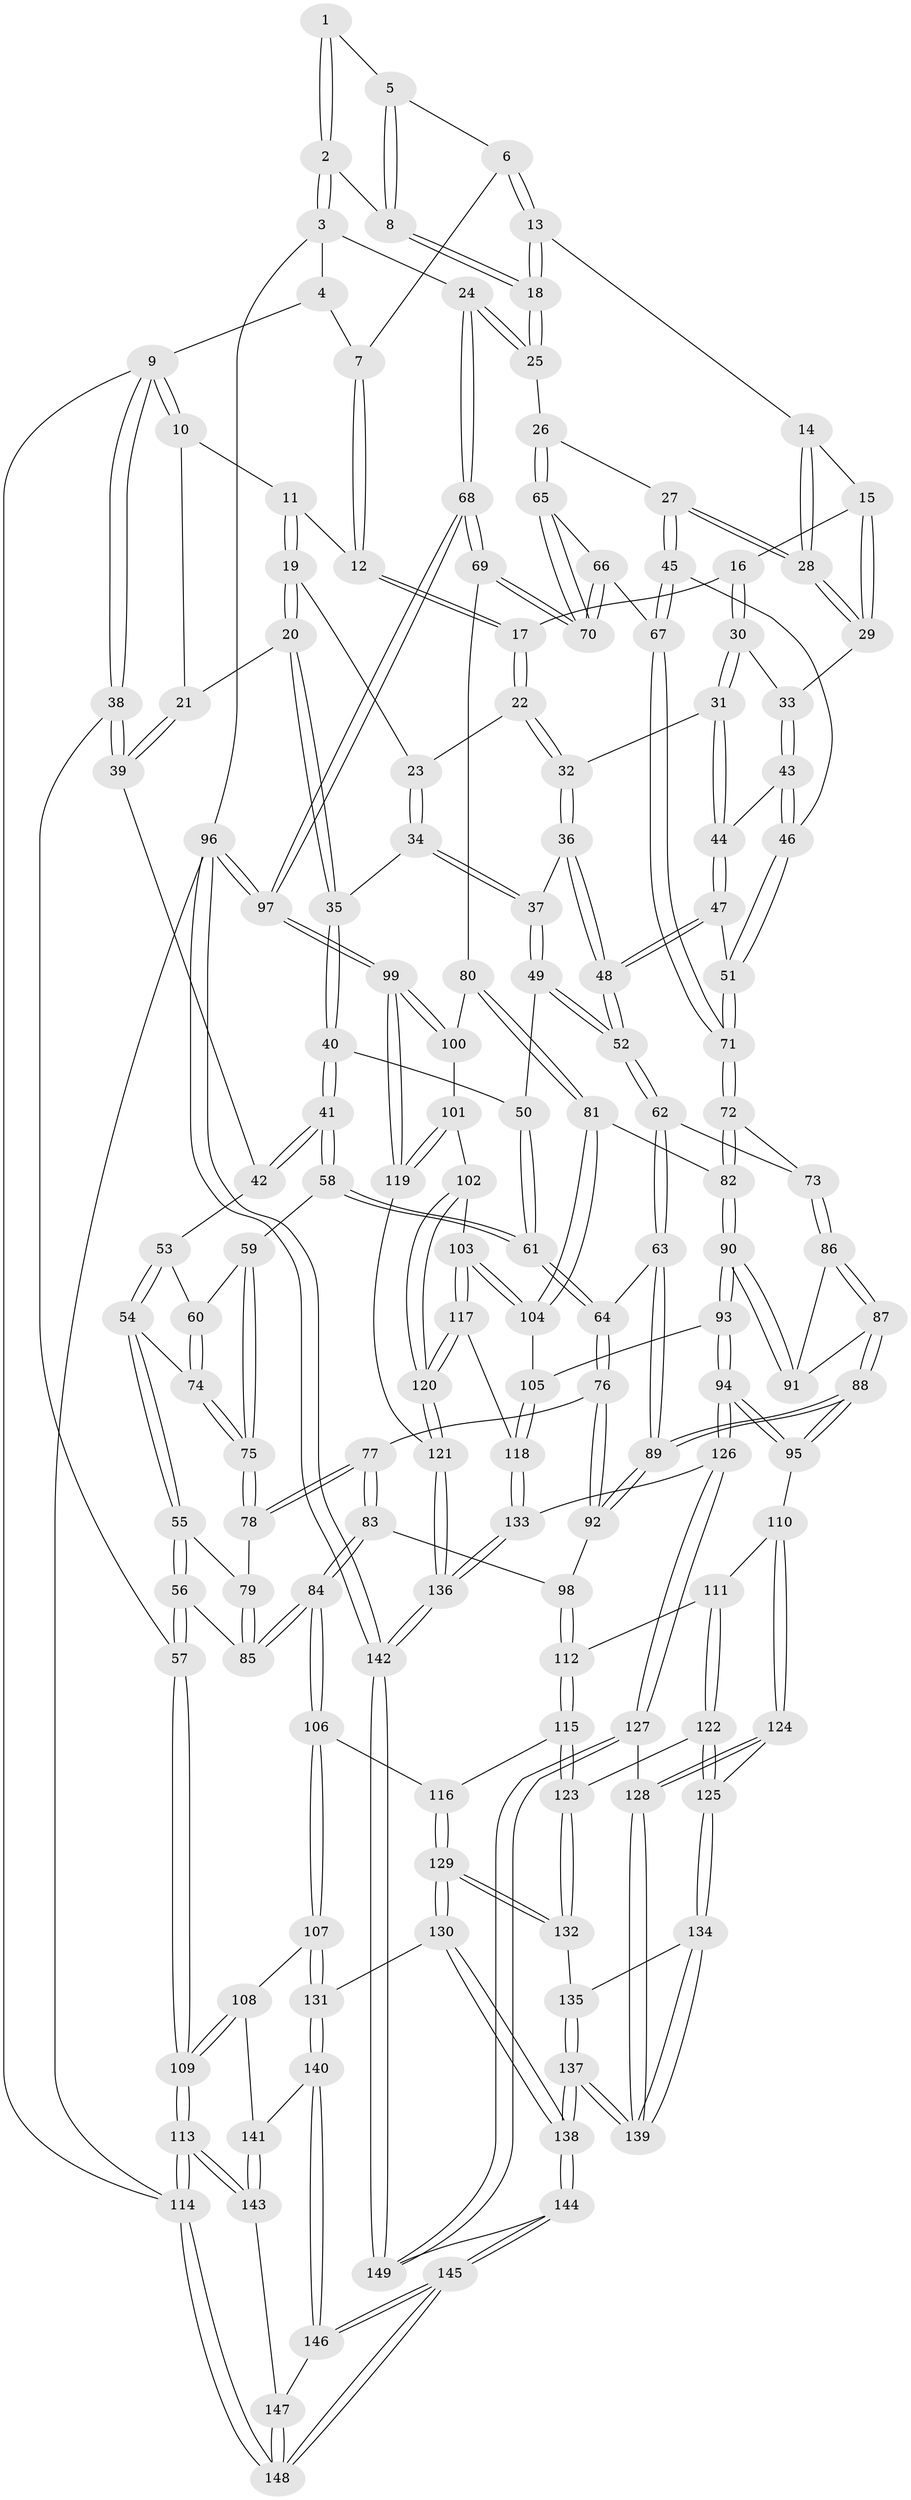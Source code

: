 // coarse degree distribution, {4: 0.5222222222222223, 3: 0.4444444444444444, 2: 0.03333333333333333}
// Generated by graph-tools (version 1.1) at 2025/38/03/04/25 23:38:21]
// undirected, 149 vertices, 369 edges
graph export_dot {
  node [color=gray90,style=filled];
  1 [pos="+0.9094336514176815+0.01505356737653"];
  2 [pos="+0.9411849211380279+0.08518347732868743"];
  3 [pos="+1+0.11741444768694259"];
  4 [pos="+0.8135896235998169+0"];
  5 [pos="+0.8739791961538055+0.055050027025318145"];
  6 [pos="+0.807340903185913+0.04959953613428669"];
  7 [pos="+0.7035648382540397+0"];
  8 [pos="+0.9141998216752348+0.1033138561244955"];
  9 [pos="+0+0"];
  10 [pos="+0.2494506941441127+0"];
  11 [pos="+0.5541163707269335+0"];
  12 [pos="+0.6195374332887351+0"];
  13 [pos="+0.8257534406781725+0.1201492656478331"];
  14 [pos="+0.7823978805057199+0.13363763288066244"];
  15 [pos="+0.6895827492903396+0.12795401254509475"];
  16 [pos="+0.6825417684520766+0.1235489690457724"];
  17 [pos="+0.650342855693651+0.09246842760256332"];
  18 [pos="+0.862544188729879+0.1472892760191054"];
  19 [pos="+0.4538292346351657+0.11924507098814205"];
  20 [pos="+0.26076939408694944+0.11797247972284713"];
  21 [pos="+0.22533768792552994+0.08044273245693624"];
  22 [pos="+0.6160849432921549+0.13783691053411198"];
  23 [pos="+0.4645178907636943+0.1487365242548262"];
  24 [pos="+1+0.3639748361730362"];
  25 [pos="+0.8832317982340702+0.2594342586289092"];
  26 [pos="+0.8306278371909774+0.2800136612565119"];
  27 [pos="+0.7933084354588646+0.27948514508331"];
  28 [pos="+0.753824668502101+0.22280273048581517"];
  29 [pos="+0.729081177643793+0.20475411824901907"];
  30 [pos="+0.6681472956884142+0.2234007575769328"];
  31 [pos="+0.6257268273855827+0.22389427872278486"];
  32 [pos="+0.5982036066004183+0.19707481087389145"];
  33 [pos="+0.6770832491351447+0.2301252392242939"];
  34 [pos="+0.46796102656740096+0.21067638551352494"];
  35 [pos="+0.28323028051871524+0.18849038174717997"];
  36 [pos="+0.5053467771839399+0.25374766943392485"];
  37 [pos="+0.4803857588468965+0.24988697350909236"];
  38 [pos="+0+0.09829589478013823"];
  39 [pos="+0.07098632872868173+0.17611195577744904"];
  40 [pos="+0.28844420784102015+0.2581401455159335"];
  41 [pos="+0.25901331732852584+0.3044801714759716"];
  42 [pos="+0.11194964500671326+0.27599386907829715"];
  43 [pos="+0.6872418400877348+0.279465367779314"];
  44 [pos="+0.6261245241932432+0.2275165666233434"];
  45 [pos="+0.7345579299609959+0.3122671857371271"];
  46 [pos="+0.6967979263856557+0.31253930893235815"];
  47 [pos="+0.6271121826378928+0.33260687260970834"];
  48 [pos="+0.6062090471041242+0.338420991036909"];
  49 [pos="+0.445809474840164+0.28971986370572644"];
  50 [pos="+0.43087754925494726+0.2958091107378574"];
  51 [pos="+0.6461125634737219+0.3330929697432843"];
  52 [pos="+0.5342736924559789+0.4780904779361638"];
  53 [pos="+0.10718215862528704+0.29529328241127234"];
  54 [pos="+0.05783041122381509+0.41176354539957405"];
  55 [pos="+0+0.4589223666380323"];
  56 [pos="+0+0.49754207360654723"];
  57 [pos="+0+0.4976386962956398"];
  58 [pos="+0.26373596220983153+0.3722870396924473"];
  59 [pos="+0.25463247390877913+0.3771661645785228"];
  60 [pos="+0.1948617869989652+0.3823717952169724"];
  61 [pos="+0.3477546950280515+0.44342377825220586"];
  62 [pos="+0.5336222468817671+0.48296453137154033"];
  63 [pos="+0.4539717791628726+0.5112731869556718"];
  64 [pos="+0.3609738636567792+0.47938628823318014"];
  65 [pos="+0.8279483116884226+0.31576380747956145"];
  66 [pos="+0.7606481519430442+0.4707945402298353"];
  67 [pos="+0.7550386367298747+0.47042161998104626"];
  68 [pos="+1+0.43696516705364374"];
  69 [pos="+0.8736877513300144+0.5043004804202061"];
  70 [pos="+0.8558887595435145+0.4950906126013217"];
  71 [pos="+0.7134514865516497+0.48540954286951005"];
  72 [pos="+0.6888182787827717+0.5052373345030385"];
  73 [pos="+0.5362360594866834+0.4845448777129662"];
  74 [pos="+0.10414994765031567+0.4209188526107778"];
  75 [pos="+0.18486285833792726+0.47938538732618774"];
  76 [pos="+0.2936868126621684+0.5411874204672289"];
  77 [pos="+0.25103875799074055+0.5694783345091099"];
  78 [pos="+0.19702615480282581+0.5190261488193285"];
  79 [pos="+0.1326470852302963+0.5297911343737142"];
  80 [pos="+0.8419375527243599+0.5989823504199396"];
  81 [pos="+0.7686218351632716+0.6428674235392986"];
  82 [pos="+0.6976107242715488+0.5834702042136951"];
  83 [pos="+0.22826122073892097+0.6472889855055373"];
  84 [pos="+0.16540009508143666+0.7024292891304664"];
  85 [pos="+0.09774934318240865+0.6381858756831628"];
  86 [pos="+0.5608340581855041+0.5590540459301181"];
  87 [pos="+0.5218685231558094+0.6437161403482108"];
  88 [pos="+0.4649841084380002+0.7018585299200844"];
  89 [pos="+0.4413550248535109+0.6755371300305135"];
  90 [pos="+0.6210631457877469+0.654817916419895"];
  91 [pos="+0.5871159794110776+0.611839594539496"];
  92 [pos="+0.41225044645090675+0.6763407051959945"];
  93 [pos="+0.6109190699545022+0.7411337483889219"];
  94 [pos="+0.6077694381083689+0.7443924569059647"];
  95 [pos="+0.48222622082129063+0.7294288686572751"];
  96 [pos="+1+1"];
  97 [pos="+1+0.7363272980762516"];
  98 [pos="+0.3425738579224669+0.6910041387768383"];
  99 [pos="+1+0.7396740811784435"];
  100 [pos="+0.8544019652135147+0.6156688228295267"];
  101 [pos="+0.8835642840750844+0.7314695436798869"];
  102 [pos="+0.8325148931184204+0.7456302294031629"];
  103 [pos="+0.7906980482384861+0.7378358941779188"];
  104 [pos="+0.7588705349397038+0.7097974470361391"];
  105 [pos="+0.704593693565444+0.7277096578512945"];
  106 [pos="+0.1645760295357513+0.7064021947869356"];
  107 [pos="+0.13927261503391375+0.7394485811060154"];
  108 [pos="+0.010313682806034629+0.817412713070443"];
  109 [pos="+0+0.8625690344027426"];
  110 [pos="+0.4757506381652024+0.7419391407334357"];
  111 [pos="+0.4336567495255193+0.7735524517181543"];
  112 [pos="+0.3347031540012473+0.7600807733796082"];
  113 [pos="+0+1"];
  114 [pos="+0+1"];
  115 [pos="+0.3152658597835966+0.7985315619516831"];
  116 [pos="+0.2601587807387127+0.7895252765969585"];
  117 [pos="+0.7641408788454381+0.8421647306961507"];
  118 [pos="+0.7428652914214658+0.8505884131305855"];
  119 [pos="+1+0.7589169681519032"];
  120 [pos="+0.8517220220121386+0.8745002117290825"];
  121 [pos="+0.8554979654709935+0.8780619490564419"];
  122 [pos="+0.37638392904564233+0.839163263900197"];
  123 [pos="+0.34685925766601644+0.8387310493470548"];
  124 [pos="+0.48565993188374434+0.8779307981868262"];
  125 [pos="+0.42246429188422285+0.8920722125125061"];
  126 [pos="+0.6372256824372193+0.9085082541836961"];
  127 [pos="+0.6346696813752816+0.9134727897442538"];
  128 [pos="+0.5238632928791312+0.9034051396216403"];
  129 [pos="+0.24317016112218443+0.8887861369491239"];
  130 [pos="+0.22942211439038507+0.8993445763580826"];
  131 [pos="+0.19134172471066788+0.8930353204087234"];
  132 [pos="+0.3185401579120783+0.8830042526571544"];
  133 [pos="+0.6733635912236164+0.896857487434428"];
  134 [pos="+0.41082762831787645+0.923135017994991"];
  135 [pos="+0.3214479899017169+0.8919636774286893"];
  136 [pos="+0.8614208457369587+0.9518319334401409"];
  137 [pos="+0.3589482082457331+1"];
  138 [pos="+0.34318015580607114+1"];
  139 [pos="+0.3720765068563884+1"];
  140 [pos="+0.1430481554554614+0.9275770812196201"];
  141 [pos="+0.10920507408266597+0.9111306121854597"];
  142 [pos="+1+1"];
  143 [pos="+0.05355322348937247+0.973020990864162"];
  144 [pos="+0.34198636212426065+1"];
  145 [pos="+0.3320727138713365+1"];
  146 [pos="+0.1432836134021545+0.9410894554740417"];
  147 [pos="+0.10608610901556806+0.9834864733323095"];
  148 [pos="+0.1072748880088822+1"];
  149 [pos="+0.6627046519499243+1"];
  1 -- 2;
  1 -- 2;
  1 -- 5;
  2 -- 3;
  2 -- 3;
  2 -- 8;
  3 -- 4;
  3 -- 24;
  3 -- 96;
  4 -- 7;
  4 -- 9;
  5 -- 6;
  5 -- 8;
  5 -- 8;
  6 -- 7;
  6 -- 13;
  6 -- 13;
  7 -- 12;
  7 -- 12;
  8 -- 18;
  8 -- 18;
  9 -- 10;
  9 -- 10;
  9 -- 38;
  9 -- 38;
  9 -- 114;
  10 -- 11;
  10 -- 21;
  11 -- 12;
  11 -- 19;
  11 -- 19;
  12 -- 17;
  12 -- 17;
  13 -- 14;
  13 -- 18;
  13 -- 18;
  14 -- 15;
  14 -- 28;
  14 -- 28;
  15 -- 16;
  15 -- 29;
  15 -- 29;
  16 -- 17;
  16 -- 30;
  16 -- 30;
  17 -- 22;
  17 -- 22;
  18 -- 25;
  18 -- 25;
  19 -- 20;
  19 -- 20;
  19 -- 23;
  20 -- 21;
  20 -- 35;
  20 -- 35;
  21 -- 39;
  21 -- 39;
  22 -- 23;
  22 -- 32;
  22 -- 32;
  23 -- 34;
  23 -- 34;
  24 -- 25;
  24 -- 25;
  24 -- 68;
  24 -- 68;
  25 -- 26;
  26 -- 27;
  26 -- 65;
  26 -- 65;
  27 -- 28;
  27 -- 28;
  27 -- 45;
  27 -- 45;
  28 -- 29;
  28 -- 29;
  29 -- 33;
  30 -- 31;
  30 -- 31;
  30 -- 33;
  31 -- 32;
  31 -- 44;
  31 -- 44;
  32 -- 36;
  32 -- 36;
  33 -- 43;
  33 -- 43;
  34 -- 35;
  34 -- 37;
  34 -- 37;
  35 -- 40;
  35 -- 40;
  36 -- 37;
  36 -- 48;
  36 -- 48;
  37 -- 49;
  37 -- 49;
  38 -- 39;
  38 -- 39;
  38 -- 57;
  39 -- 42;
  40 -- 41;
  40 -- 41;
  40 -- 50;
  41 -- 42;
  41 -- 42;
  41 -- 58;
  41 -- 58;
  42 -- 53;
  43 -- 44;
  43 -- 46;
  43 -- 46;
  44 -- 47;
  44 -- 47;
  45 -- 46;
  45 -- 67;
  45 -- 67;
  46 -- 51;
  46 -- 51;
  47 -- 48;
  47 -- 48;
  47 -- 51;
  48 -- 52;
  48 -- 52;
  49 -- 50;
  49 -- 52;
  49 -- 52;
  50 -- 61;
  50 -- 61;
  51 -- 71;
  51 -- 71;
  52 -- 62;
  52 -- 62;
  53 -- 54;
  53 -- 54;
  53 -- 60;
  54 -- 55;
  54 -- 55;
  54 -- 74;
  55 -- 56;
  55 -- 56;
  55 -- 79;
  56 -- 57;
  56 -- 57;
  56 -- 85;
  57 -- 109;
  57 -- 109;
  58 -- 59;
  58 -- 61;
  58 -- 61;
  59 -- 60;
  59 -- 75;
  59 -- 75;
  60 -- 74;
  60 -- 74;
  61 -- 64;
  61 -- 64;
  62 -- 63;
  62 -- 63;
  62 -- 73;
  63 -- 64;
  63 -- 89;
  63 -- 89;
  64 -- 76;
  64 -- 76;
  65 -- 66;
  65 -- 70;
  65 -- 70;
  66 -- 67;
  66 -- 70;
  66 -- 70;
  67 -- 71;
  67 -- 71;
  68 -- 69;
  68 -- 69;
  68 -- 97;
  68 -- 97;
  69 -- 70;
  69 -- 70;
  69 -- 80;
  71 -- 72;
  71 -- 72;
  72 -- 73;
  72 -- 82;
  72 -- 82;
  73 -- 86;
  73 -- 86;
  74 -- 75;
  74 -- 75;
  75 -- 78;
  75 -- 78;
  76 -- 77;
  76 -- 92;
  76 -- 92;
  77 -- 78;
  77 -- 78;
  77 -- 83;
  77 -- 83;
  78 -- 79;
  79 -- 85;
  79 -- 85;
  80 -- 81;
  80 -- 81;
  80 -- 100;
  81 -- 82;
  81 -- 104;
  81 -- 104;
  82 -- 90;
  82 -- 90;
  83 -- 84;
  83 -- 84;
  83 -- 98;
  84 -- 85;
  84 -- 85;
  84 -- 106;
  84 -- 106;
  86 -- 87;
  86 -- 87;
  86 -- 91;
  87 -- 88;
  87 -- 88;
  87 -- 91;
  88 -- 89;
  88 -- 89;
  88 -- 95;
  88 -- 95;
  89 -- 92;
  89 -- 92;
  90 -- 91;
  90 -- 91;
  90 -- 93;
  90 -- 93;
  92 -- 98;
  93 -- 94;
  93 -- 94;
  93 -- 105;
  94 -- 95;
  94 -- 95;
  94 -- 126;
  94 -- 126;
  95 -- 110;
  96 -- 97;
  96 -- 97;
  96 -- 142;
  96 -- 142;
  96 -- 114;
  97 -- 99;
  97 -- 99;
  98 -- 112;
  98 -- 112;
  99 -- 100;
  99 -- 100;
  99 -- 119;
  99 -- 119;
  100 -- 101;
  101 -- 102;
  101 -- 119;
  101 -- 119;
  102 -- 103;
  102 -- 120;
  102 -- 120;
  103 -- 104;
  103 -- 104;
  103 -- 117;
  103 -- 117;
  104 -- 105;
  105 -- 118;
  105 -- 118;
  106 -- 107;
  106 -- 107;
  106 -- 116;
  107 -- 108;
  107 -- 131;
  107 -- 131;
  108 -- 109;
  108 -- 109;
  108 -- 141;
  109 -- 113;
  109 -- 113;
  110 -- 111;
  110 -- 124;
  110 -- 124;
  111 -- 112;
  111 -- 122;
  111 -- 122;
  112 -- 115;
  112 -- 115;
  113 -- 114;
  113 -- 114;
  113 -- 143;
  113 -- 143;
  114 -- 148;
  114 -- 148;
  115 -- 116;
  115 -- 123;
  115 -- 123;
  116 -- 129;
  116 -- 129;
  117 -- 118;
  117 -- 120;
  117 -- 120;
  118 -- 133;
  118 -- 133;
  119 -- 121;
  120 -- 121;
  120 -- 121;
  121 -- 136;
  121 -- 136;
  122 -- 123;
  122 -- 125;
  122 -- 125;
  123 -- 132;
  123 -- 132;
  124 -- 125;
  124 -- 128;
  124 -- 128;
  125 -- 134;
  125 -- 134;
  126 -- 127;
  126 -- 127;
  126 -- 133;
  127 -- 128;
  127 -- 149;
  127 -- 149;
  128 -- 139;
  128 -- 139;
  129 -- 130;
  129 -- 130;
  129 -- 132;
  129 -- 132;
  130 -- 131;
  130 -- 138;
  130 -- 138;
  131 -- 140;
  131 -- 140;
  132 -- 135;
  133 -- 136;
  133 -- 136;
  134 -- 135;
  134 -- 139;
  134 -- 139;
  135 -- 137;
  135 -- 137;
  136 -- 142;
  136 -- 142;
  137 -- 138;
  137 -- 138;
  137 -- 139;
  137 -- 139;
  138 -- 144;
  138 -- 144;
  140 -- 141;
  140 -- 146;
  140 -- 146;
  141 -- 143;
  141 -- 143;
  142 -- 149;
  142 -- 149;
  143 -- 147;
  144 -- 145;
  144 -- 145;
  144 -- 149;
  145 -- 146;
  145 -- 146;
  145 -- 148;
  145 -- 148;
  146 -- 147;
  147 -- 148;
  147 -- 148;
}

